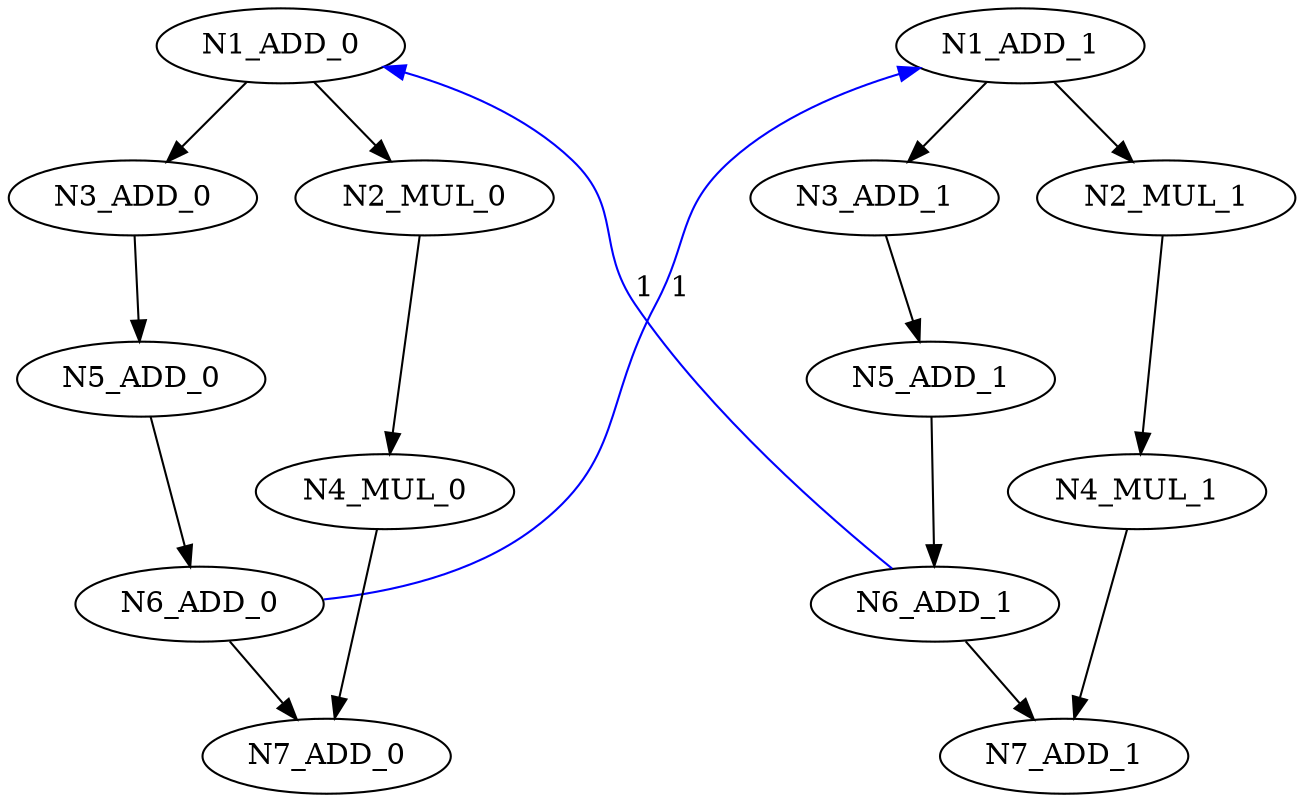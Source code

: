 digraph depgraph {
    N3_ADD_0 -> N5_ADD_0;
    N5_ADD_0 -> N6_ADD_0;
    N6_ADD_0 -> N7_ADD_0;
    N6_ADD_0 -> N1_ADD_1 [constraint=false, color=blue, label="1"];
    N1_ADD_0 -> N3_ADD_0;
    N1_ADD_0 -> N2_MUL_0;
    N2_MUL_0 -> N4_MUL_0;
    N4_MUL_0 -> N7_ADD_0;
    N3_ADD_1 -> N5_ADD_1;
    N5_ADD_1 -> N6_ADD_1;
    N6_ADD_1 -> N7_ADD_1;
    N6_ADD_1 -> N1_ADD_0 [constraint=false, color=blue, label="1"];
    N1_ADD_1 -> N3_ADD_1;
    N1_ADD_1 -> N2_MUL_1;
    N2_MUL_1 -> N4_MUL_1;
    N4_MUL_1 -> N7_ADD_1;
}
